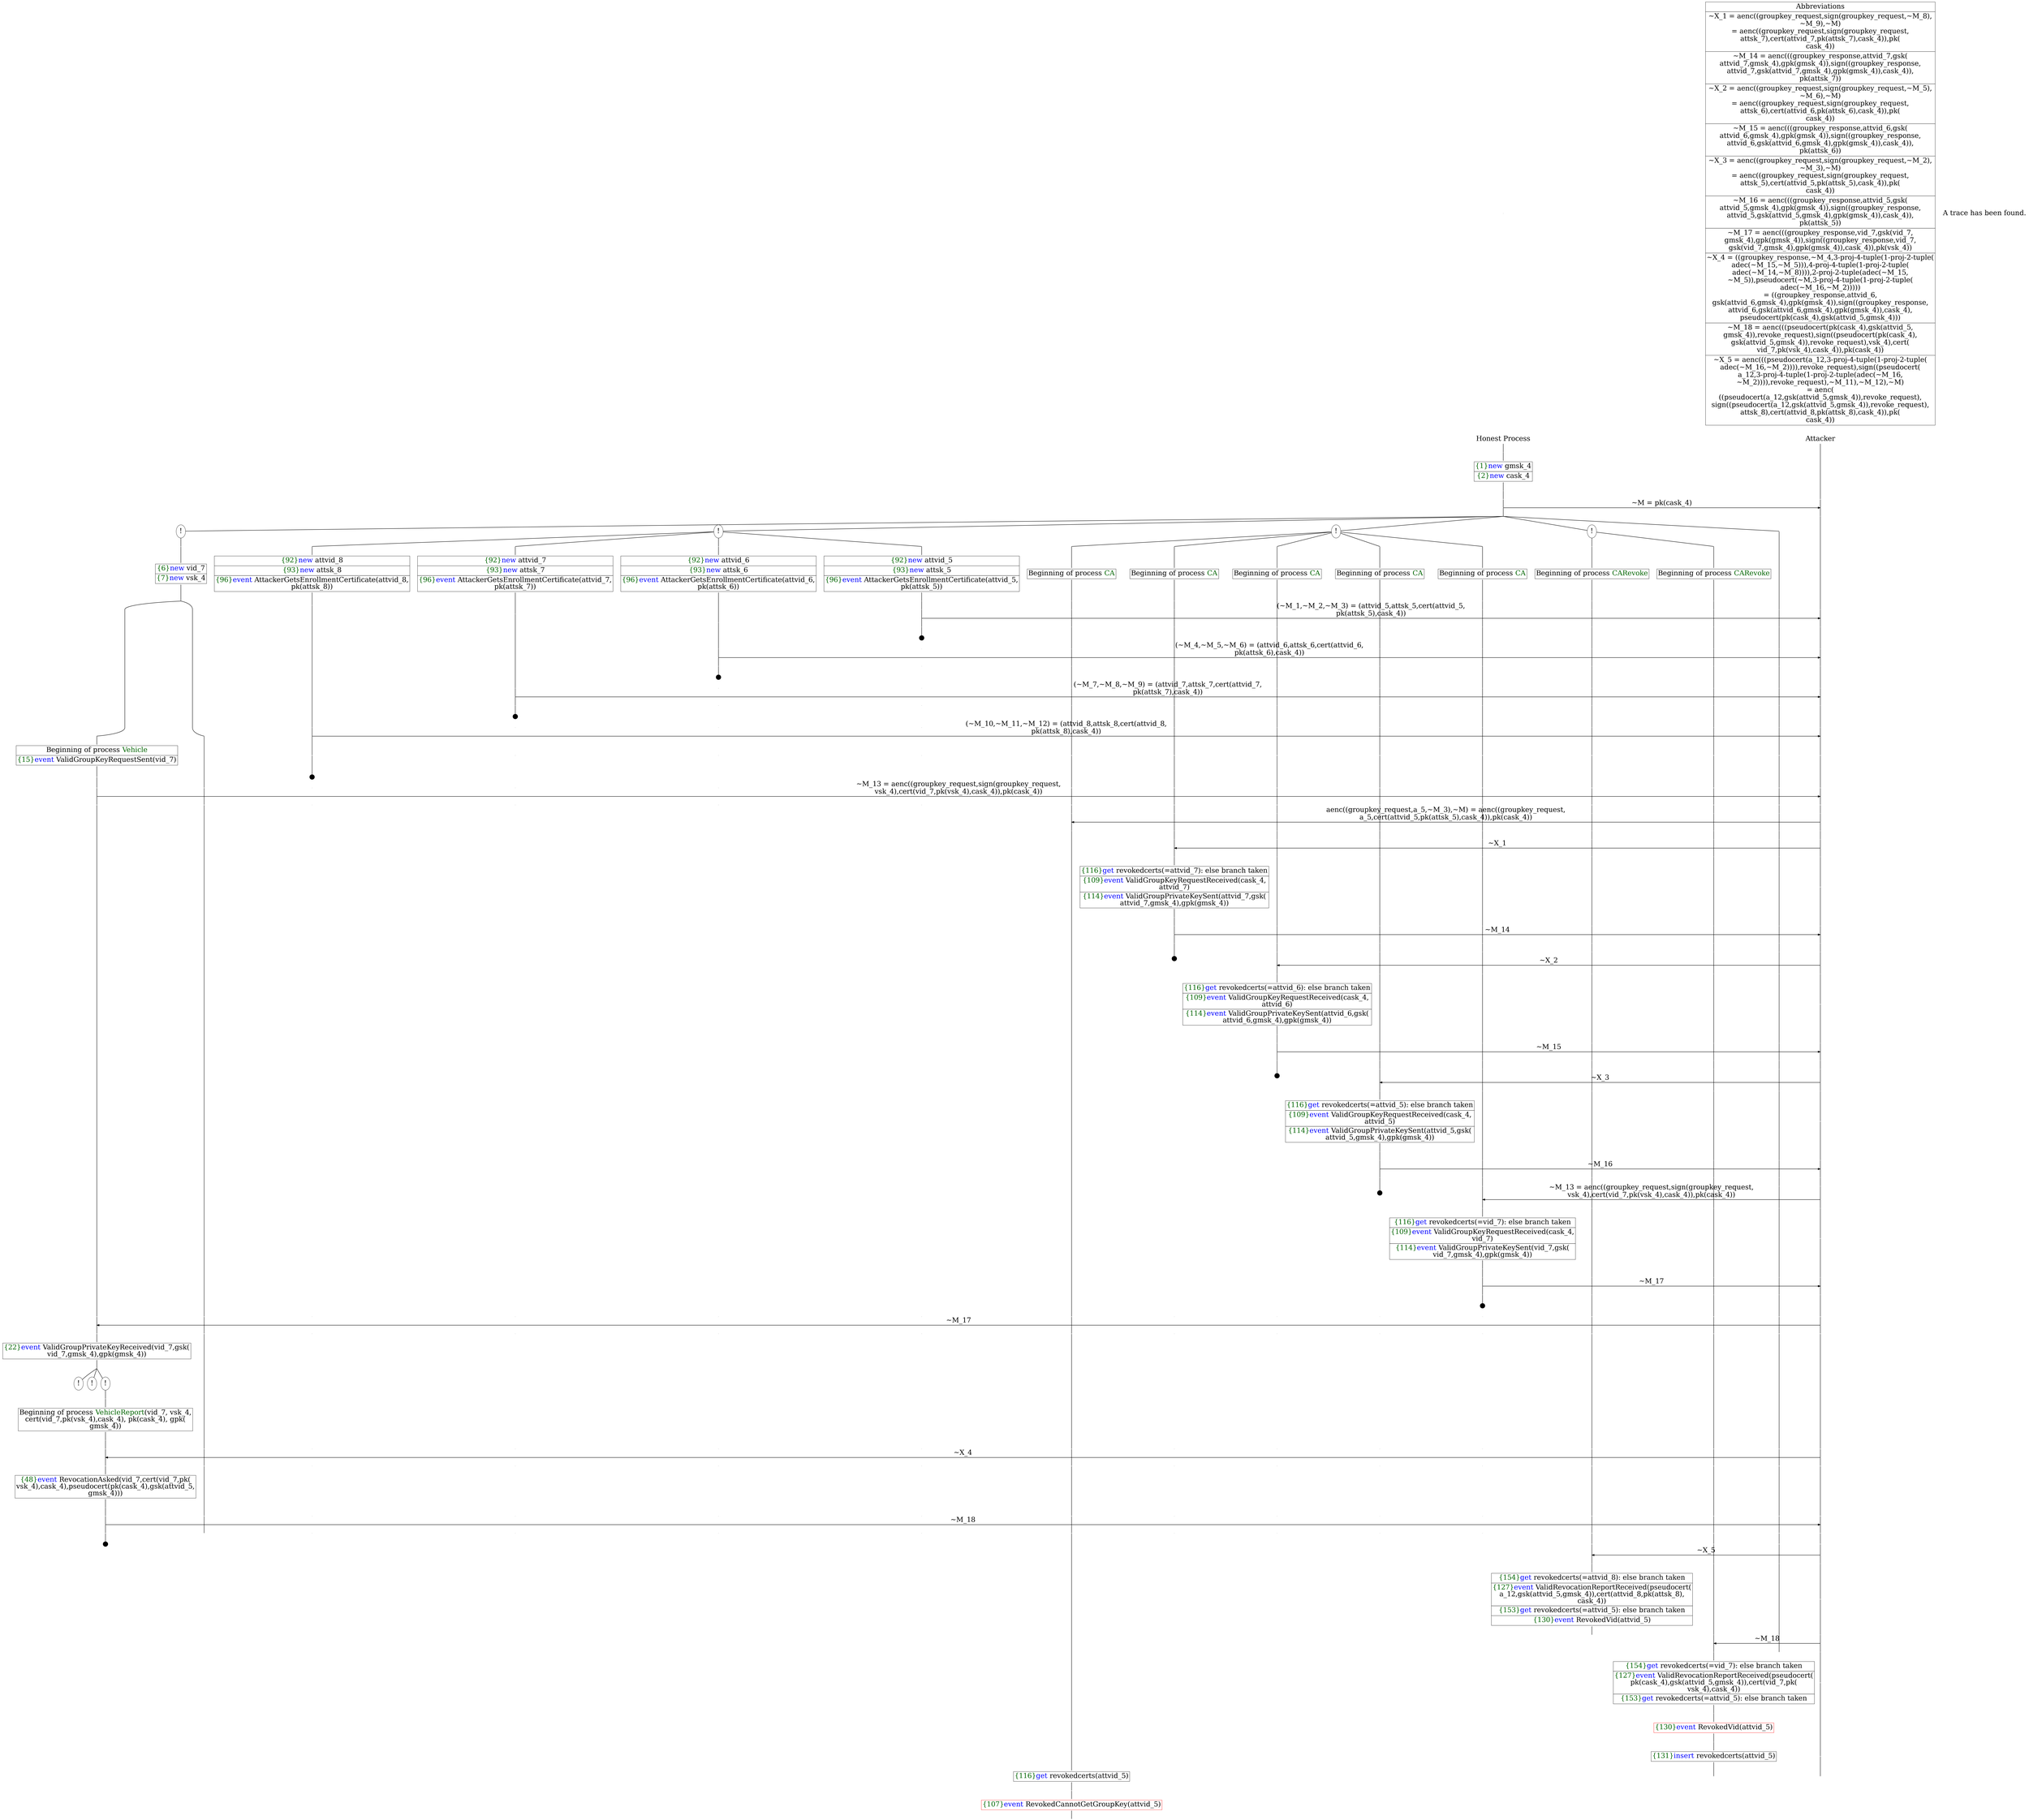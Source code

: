digraph {
graph [ordering = out]
edge [arrowhead = none, penwidth = 1.6, fontsize = 30]
node [shape = point, width = 0, height = 0, fontsize = 30]
Trace<br/>
[label = <A trace has been found.<br/>
>, shape = plaintext]
P0__0 [label = "Honest Process", shape = plaintext]
P__0 [label = "Attacker", shape = plaintext]
Trace -> P0__0 [label = "", style = invisible, weight = 100]{rank = same; P0__0 P__0}
P0__0 -> P0__1 [label = <>, weight = 100]
P0__1 -> P0__2 [label = <>, weight = 100]
P0__2 [shape = plaintext, label = <<TABLE BORDER="0" CELLBORDER="1" CELLSPACING="0" CELLPADDING="4"> <TR><TD><FONT COLOR="darkgreen">{1}</FONT><FONT COLOR="blue">new </FONT>gmsk_4</TD></TR><TR><TD><FONT COLOR="darkgreen">{2}</FONT><FONT COLOR="blue">new </FONT>cask_4</TD></TR></TABLE>>]
P0__2 -> P0__3 [label = <>, weight = 100]
P0__3 -> P0__4 [label = <>, weight = 100]
P__0 -> P__1 [label = <>, weight = 100]
{rank = same; P__1 P0__4}
P0__4 -> P0__5 [label = <>, weight = 100]
P__1 -> P__2 [label = <>, weight = 100]
{rank = same; P__2 P0__5}
P0__5 -> P__2 [label = <~M = pk(cask_4)>, arrowhead = normal]
P0__5 -> P0__6 [label = <>, weight = 100]
P__2 -> P__3 [label = <>, weight = 100]
{rank = same; P__3 P0__6}
/*RPar */
P0__6 -> P0_4__6 [label = <>]
P0__6 -> P0_3__6 [label = <>]
P0__6 -> P0_2__6 [label = <>]
P0__6 -> P0_1__6 [label = <>]
P0__6 -> P0_0__6 [label = <>]
P0__6 [label = "", fixedsize = false, width = 0, height = 0, shape = none]
{rank = same; P0_0__6 P0_1__6 P0_2__6 P0_3__6 P0_4__6}
P0_1__6 [label = "!", shape = ellipse]
{rank = same; P0_1_1__6 P0_1_0__6}
P0_1_1__6 [label = "", fixedsize = false, width = 0, height = 0, shape = none]
P0_1__6 -> P0_1_1__6 [label = <>]
P0_1_0__6 [label = "", fixedsize = false, width = 0, height = 0, shape = none]
P0_1__6 -> P0_1_0__6 [label = <>]
P0_1_0__6 -> P0_1_0__7 [label = <>, weight = 100]
P0_1_0__7 [shape = plaintext, label = <<TABLE BORDER="0" CELLBORDER="1" CELLSPACING="0" CELLPADDING="4"> <TR><TD>Beginning of process <FONT COLOR="darkgreen">CARevoke</FONT></TD></TR></TABLE>>]
P0_1_0__7 -> P0_1_0__8 [label = <>, weight = 100]
P0_1_1__6 -> P0_1_1__7 [label = <>, weight = 100]
P0_1_1__7 [shape = plaintext, label = <<TABLE BORDER="0" CELLBORDER="1" CELLSPACING="0" CELLPADDING="4"> <TR><TD>Beginning of process <FONT COLOR="darkgreen">CARevoke</FONT></TD></TR></TABLE>>]
P0_1_1__7 -> P0_1_1__8 [label = <>, weight = 100]
P0_2__6 [label = "!", shape = ellipse]
{rank = same; P0_2_4__6 P0_2_3__6 P0_2_2__6 P0_2_1__6 P0_2_0__6}
P0_2_4__6 [label = "", fixedsize = false, width = 0, height = 0, shape = none]
P0_2__6 -> P0_2_4__6 [label = <>]
P0_2_3__6 [label = "", fixedsize = false, width = 0, height = 0, shape = none]
P0_2__6 -> P0_2_3__6 [label = <>]
P0_2_2__6 [label = "", fixedsize = false, width = 0, height = 0, shape = none]
P0_2__6 -> P0_2_2__6 [label = <>]
P0_2_1__6 [label = "", fixedsize = false, width = 0, height = 0, shape = none]
P0_2__6 -> P0_2_1__6 [label = <>]
P0_2_0__6 [label = "", fixedsize = false, width = 0, height = 0, shape = none]
P0_2__6 -> P0_2_0__6 [label = <>]
P0_2_0__6 -> P0_2_0__7 [label = <>, weight = 100]
P0_2_0__7 [shape = plaintext, label = <<TABLE BORDER="0" CELLBORDER="1" CELLSPACING="0" CELLPADDING="4"> <TR><TD>Beginning of process <FONT COLOR="darkgreen">CA</FONT></TD></TR></TABLE>>]
P0_2_0__7 -> P0_2_0__8 [label = <>, weight = 100]
P0_2_1__6 -> P0_2_1__7 [label = <>, weight = 100]
P0_2_1__7 [shape = plaintext, label = <<TABLE BORDER="0" CELLBORDER="1" CELLSPACING="0" CELLPADDING="4"> <TR><TD>Beginning of process <FONT COLOR="darkgreen">CA</FONT></TD></TR></TABLE>>]
P0_2_1__7 -> P0_2_1__8 [label = <>, weight = 100]
P0_2_2__6 -> P0_2_2__7 [label = <>, weight = 100]
P0_2_2__7 [shape = plaintext, label = <<TABLE BORDER="0" CELLBORDER="1" CELLSPACING="0" CELLPADDING="4"> <TR><TD>Beginning of process <FONT COLOR="darkgreen">CA</FONT></TD></TR></TABLE>>]
P0_2_2__7 -> P0_2_2__8 [label = <>, weight = 100]
P0_2_3__6 -> P0_2_3__7 [label = <>, weight = 100]
P0_2_3__7 [shape = plaintext, label = <<TABLE BORDER="0" CELLBORDER="1" CELLSPACING="0" CELLPADDING="4"> <TR><TD>Beginning of process <FONT COLOR="darkgreen">CA</FONT></TD></TR></TABLE>>]
P0_2_3__7 -> P0_2_3__8 [label = <>, weight = 100]
P0_2_4__6 -> P0_2_4__7 [label = <>, weight = 100]
P0_2_4__7 [shape = plaintext, label = <<TABLE BORDER="0" CELLBORDER="1" CELLSPACING="0" CELLPADDING="4"> <TR><TD>Beginning of process <FONT COLOR="darkgreen">CA</FONT></TD></TR></TABLE>>]
P0_2_4__7 -> P0_2_4__8 [label = <>, weight = 100]
P0_3__6 [label = "!", shape = ellipse]
{rank = same; P0_3_3__6 P0_3_2__6 P0_3_1__6 P0_3_0__6}
P0_3_3__6 [label = "", fixedsize = false, width = 0, height = 0, shape = none]
P0_3__6 -> P0_3_3__6 [label = <>]
P0_3_2__6 [label = "", fixedsize = false, width = 0, height = 0, shape = none]
P0_3__6 -> P0_3_2__6 [label = <>]
P0_3_1__6 [label = "", fixedsize = false, width = 0, height = 0, shape = none]
P0_3__6 -> P0_3_1__6 [label = <>]
P0_3_0__6 [label = "", fixedsize = false, width = 0, height = 0, shape = none]
P0_3__6 -> P0_3_0__6 [label = <>]
P0_3_0__6 -> P0_3_0__7 [label = <>, weight = 100]
P0_3_0__7 [shape = plaintext, label = <<TABLE BORDER="0" CELLBORDER="1" CELLSPACING="0" CELLPADDING="4"> <TR><TD><FONT COLOR="darkgreen">{92}</FONT><FONT COLOR="blue">new </FONT>attvid_5</TD></TR><TR><TD><FONT COLOR="darkgreen">{93}</FONT><FONT COLOR="blue">new </FONT>attsk_5</TD></TR><TR><TD><FONT COLOR="darkgreen">{96}</FONT><FONT COLOR="blue">event</FONT> AttackerGetsEnrollmentCertificate(attvid_5,<br/>
pk(attsk_5))</TD></TR></TABLE>>]
P0_3_0__7 -> P0_3_0__8 [label = <>, weight = 100]
P0_3_0__8 -> P0_3_0__9 [label = <>, weight = 100]
P0_2_4__8 -> P0_2_4__9 [label = <>, weight = 100]
P0_2_3__8 -> P0_2_3__9 [label = <>, weight = 100]
P0_2_2__8 -> P0_2_2__9 [label = <>, weight = 100]
P0_2_1__8 -> P0_2_1__9 [label = <>, weight = 100]
P0_2_0__8 -> P0_2_0__9 [label = <>, weight = 100]
P0_1_1__8 -> P0_1_1__9 [label = <>, weight = 100]
P0_1_0__8 -> P0_1_0__9 [label = <>, weight = 100]
P0_0__6 -> P0_0__7 [label = <>, weight = 100]
P__3 -> P__4 [label = <>, weight = 100]
{rank = same; P__4 P0_0__7 P0_1_0__9 P0_1_1__9 P0_2_0__9 P0_2_1__9 P0_2_2__9 P0_2_3__9 P0_2_4__9 P0_3_0__9}
P0_3_0__9 -> P0_3_0__10 [label = <>, weight = 100]
P__4 -> P__5 [label = <>, weight = 100]
{rank = same; P__5 P0_3_0__10}
P0_3_0__10 -> P__5 [label = <(~M_1,~M_2,~M_3) = (attvid_5,attsk_5,cert(attvid_5,<br/>
pk(attsk_5),cask_4))>, arrowhead = normal]
P0_3_0__10 -> P0_3_0__11 [label = <>, weight = 100]
P0_2_4__9 -> P0_2_4__10 [label = <>, weight = 100]
P0_2_3__9 -> P0_2_3__10 [label = <>, weight = 100]
P0_2_2__9 -> P0_2_2__10 [label = <>, weight = 100]
P0_2_1__9 -> P0_2_1__10 [label = <>, weight = 100]
P0_2_0__9 -> P0_2_0__10 [label = <>, weight = 100]
P0_1_1__9 -> P0_1_1__10 [label = <>, weight = 100]
P0_1_0__9 -> P0_1_0__10 [label = <>, weight = 100]
P0_0__7 -> P0_0__8 [label = <>, weight = 100]
P__5 -> P__6 [label = <>, weight = 100]
{rank = same; P__6 P0_0__8 P0_1_0__10 P0_1_1__10 P0_2_0__10 P0_2_1__10 P0_2_2__10 P0_2_3__10 P0_2_4__10 P0_3_0__11}
P0_3_0__12 [label = "", width = 0.3, height = 0.3]
P0_3_0__11 -> P0_3_0__12 [label = <>, weight = 100]
P0_3_1__6 -> P0_3_1__7 [label = <>, weight = 100]
P0_3_1__7 [shape = plaintext, label = <<TABLE BORDER="0" CELLBORDER="1" CELLSPACING="0" CELLPADDING="4"> <TR><TD><FONT COLOR="darkgreen">{92}</FONT><FONT COLOR="blue">new </FONT>attvid_6</TD></TR><TR><TD><FONT COLOR="darkgreen">{93}</FONT><FONT COLOR="blue">new </FONT>attsk_6</TD></TR><TR><TD><FONT COLOR="darkgreen">{96}</FONT><FONT COLOR="blue">event</FONT> AttackerGetsEnrollmentCertificate(attvid_6,<br/>
pk(attsk_6))</TD></TR></TABLE>>]
P0_3_1__7 -> P0_3_1__8 [label = <>, weight = 100]
P0_3_1__8 -> P0_3_1__9 [label = <>, weight = 100]
P0_3_0__13 [label = "", style = invisible]
P0_3_0__12 -> P0_3_0__13 [label = <>, weight = 100, style = invisible]
P0_2_4__10 -> P0_2_4__11 [label = <>, weight = 100]
P0_2_3__10 -> P0_2_3__11 [label = <>, weight = 100]
P0_2_2__10 -> P0_2_2__11 [label = <>, weight = 100]
P0_2_1__10 -> P0_2_1__11 [label = <>, weight = 100]
P0_2_0__10 -> P0_2_0__11 [label = <>, weight = 100]
P0_1_1__10 -> P0_1_1__11 [label = <>, weight = 100]
P0_1_0__10 -> P0_1_0__11 [label = <>, weight = 100]
P0_0__8 -> P0_0__9 [label = <>, weight = 100]
P__6 -> P__7 [label = <>, weight = 100]
{rank = same; P__7 P0_0__9 P0_1_0__11 P0_1_1__11 P0_2_0__11 P0_2_1__11 P0_2_2__11 P0_2_3__11 P0_2_4__11 P0_3_0__13 P0_3_1__9}
P0_3_1__9 -> P0_3_1__10 [label = <>, weight = 100]
P__7 -> P__8 [label = <>, weight = 100]
{rank = same; P__8 P0_3_1__10}
P0_3_1__10 -> P__8 [label = <(~M_4,~M_5,~M_6) = (attvid_6,attsk_6,cert(attvid_6,<br/>
pk(attsk_6),cask_4))>, arrowhead = normal]
P0_3_1__10 -> P0_3_1__11 [label = <>, weight = 100]
P0_3_0__14 [label = "", style = invisible]
P0_3_0__13 -> P0_3_0__14 [label = <>, weight = 100, style = invisible]
P0_2_4__11 -> P0_2_4__12 [label = <>, weight = 100]
P0_2_3__11 -> P0_2_3__12 [label = <>, weight = 100]
P0_2_2__11 -> P0_2_2__12 [label = <>, weight = 100]
P0_2_1__11 -> P0_2_1__12 [label = <>, weight = 100]
P0_2_0__11 -> P0_2_0__12 [label = <>, weight = 100]
P0_1_1__11 -> P0_1_1__12 [label = <>, weight = 100]
P0_1_0__11 -> P0_1_0__12 [label = <>, weight = 100]
P0_0__9 -> P0_0__10 [label = <>, weight = 100]
P__8 -> P__9 [label = <>, weight = 100]
{rank = same; P__9 P0_0__10 P0_1_0__12 P0_1_1__12 P0_2_0__12 P0_2_1__12 P0_2_2__12 P0_2_3__12 P0_2_4__12 P0_3_0__14 P0_3_1__11}
P0_3_1__12 [label = "", width = 0.3, height = 0.3]
P0_3_1__11 -> P0_3_1__12 [label = <>, weight = 100]
P0_3_2__6 -> P0_3_2__7 [label = <>, weight = 100]
P0_3_2__7 [shape = plaintext, label = <<TABLE BORDER="0" CELLBORDER="1" CELLSPACING="0" CELLPADDING="4"> <TR><TD><FONT COLOR="darkgreen">{92}</FONT><FONT COLOR="blue">new </FONT>attvid_7</TD></TR><TR><TD><FONT COLOR="darkgreen">{93}</FONT><FONT COLOR="blue">new </FONT>attsk_7</TD></TR><TR><TD><FONT COLOR="darkgreen">{96}</FONT><FONT COLOR="blue">event</FONT> AttackerGetsEnrollmentCertificate(attvid_7,<br/>
pk(attsk_7))</TD></TR></TABLE>>]
P0_3_2__7 -> P0_3_2__8 [label = <>, weight = 100]
P0_3_2__8 -> P0_3_2__9 [label = <>, weight = 100]
P0_3_1__13 [label = "", style = invisible]
P0_3_1__12 -> P0_3_1__13 [label = <>, weight = 100, style = invisible]
P0_3_0__15 [label = "", style = invisible]
P0_3_0__14 -> P0_3_0__15 [label = <>, weight = 100, style = invisible]
P0_2_4__12 -> P0_2_4__13 [label = <>, weight = 100]
P0_2_3__12 -> P0_2_3__13 [label = <>, weight = 100]
P0_2_2__12 -> P0_2_2__13 [label = <>, weight = 100]
P0_2_1__12 -> P0_2_1__13 [label = <>, weight = 100]
P0_2_0__12 -> P0_2_0__13 [label = <>, weight = 100]
P0_1_1__12 -> P0_1_1__13 [label = <>, weight = 100]
P0_1_0__12 -> P0_1_0__13 [label = <>, weight = 100]
P0_0__10 -> P0_0__11 [label = <>, weight = 100]
P__9 -> P__10 [label = <>, weight = 100]
{rank = same; P__10 P0_0__11 P0_1_0__13 P0_1_1__13 P0_2_0__13 P0_2_1__13 P0_2_2__13 P0_2_3__13 P0_2_4__13 P0_3_0__15 P0_3_1__13 P0_3_2__9}
P0_3_2__9 -> P0_3_2__10 [label = <>, weight = 100]
P__10 -> P__11 [label = <>, weight = 100]
{rank = same; P__11 P0_3_2__10}
P0_3_2__10 -> P__11 [label = <(~M_7,~M_8,~M_9) = (attvid_7,attsk_7,cert(attvid_7,<br/>
pk(attsk_7),cask_4))>, arrowhead = normal]
P0_3_2__10 -> P0_3_2__11 [label = <>, weight = 100]
P0_3_1__14 [label = "", style = invisible]
P0_3_1__13 -> P0_3_1__14 [label = <>, weight = 100, style = invisible]
P0_3_0__16 [label = "", style = invisible]
P0_3_0__15 -> P0_3_0__16 [label = <>, weight = 100, style = invisible]
P0_2_4__13 -> P0_2_4__14 [label = <>, weight = 100]
P0_2_3__13 -> P0_2_3__14 [label = <>, weight = 100]
P0_2_2__13 -> P0_2_2__14 [label = <>, weight = 100]
P0_2_1__13 -> P0_2_1__14 [label = <>, weight = 100]
P0_2_0__13 -> P0_2_0__14 [label = <>, weight = 100]
P0_1_1__13 -> P0_1_1__14 [label = <>, weight = 100]
P0_1_0__13 -> P0_1_0__14 [label = <>, weight = 100]
P0_0__11 -> P0_0__12 [label = <>, weight = 100]
P__11 -> P__12 [label = <>, weight = 100]
{rank = same; P__12 P0_0__12 P0_1_0__14 P0_1_1__14 P0_2_0__14 P0_2_1__14 P0_2_2__14 P0_2_3__14 P0_2_4__14 P0_3_0__16 P0_3_1__14 P0_3_2__11}
P0_3_2__12 [label = "", width = 0.3, height = 0.3]
P0_3_2__11 -> P0_3_2__12 [label = <>, weight = 100]
P0_3_3__6 -> P0_3_3__7 [label = <>, weight = 100]
P0_3_3__7 [shape = plaintext, label = <<TABLE BORDER="0" CELLBORDER="1" CELLSPACING="0" CELLPADDING="4"> <TR><TD><FONT COLOR="darkgreen">{92}</FONT><FONT COLOR="blue">new </FONT>attvid_8</TD></TR><TR><TD><FONT COLOR="darkgreen">{93}</FONT><FONT COLOR="blue">new </FONT>attsk_8</TD></TR><TR><TD><FONT COLOR="darkgreen">{96}</FONT><FONT COLOR="blue">event</FONT> AttackerGetsEnrollmentCertificate(attvid_8,<br/>
pk(attsk_8))</TD></TR></TABLE>>]
P0_3_3__7 -> P0_3_3__8 [label = <>, weight = 100]
P0_3_3__8 -> P0_3_3__9 [label = <>, weight = 100]
P0_3_2__13 [label = "", style = invisible]
P0_3_2__12 -> P0_3_2__13 [label = <>, weight = 100, style = invisible]
P0_3_1__15 [label = "", style = invisible]
P0_3_1__14 -> P0_3_1__15 [label = <>, weight = 100, style = invisible]
P0_3_0__17 [label = "", style = invisible]
P0_3_0__16 -> P0_3_0__17 [label = <>, weight = 100, style = invisible]
P0_2_4__14 -> P0_2_4__15 [label = <>, weight = 100]
P0_2_3__14 -> P0_2_3__15 [label = <>, weight = 100]
P0_2_2__14 -> P0_2_2__15 [label = <>, weight = 100]
P0_2_1__14 -> P0_2_1__15 [label = <>, weight = 100]
P0_2_0__14 -> P0_2_0__15 [label = <>, weight = 100]
P0_1_1__14 -> P0_1_1__15 [label = <>, weight = 100]
P0_1_0__14 -> P0_1_0__15 [label = <>, weight = 100]
P0_0__12 -> P0_0__13 [label = <>, weight = 100]
P__12 -> P__13 [label = <>, weight = 100]
{rank = same; P__13 P0_0__13 P0_1_0__15 P0_1_1__15 P0_2_0__15 P0_2_1__15 P0_2_2__15 P0_2_3__15 P0_2_4__15 P0_3_0__17 P0_3_1__15 P0_3_2__13 P0_3_3__9}
P0_3_3__9 -> P0_3_3__10 [label = <>, weight = 100]
P__13 -> P__14 [label = <>, weight = 100]
{rank = same; P__14 P0_3_3__10}
P0_3_3__10 -> P__14 [label = <(~M_10,~M_11,~M_12) = (attvid_8,attsk_8,cert(attvid_8,<br/>
pk(attsk_8),cask_4))>, arrowhead = normal]
P0_3_3__10 -> P0_3_3__11 [label = <>, weight = 100]
P0_3_2__14 [label = "", style = invisible]
P0_3_2__13 -> P0_3_2__14 [label = <>, weight = 100, style = invisible]
P0_3_1__16 [label = "", style = invisible]
P0_3_1__15 -> P0_3_1__16 [label = <>, weight = 100, style = invisible]
P0_3_0__18 [label = "", style = invisible]
P0_3_0__17 -> P0_3_0__18 [label = <>, weight = 100, style = invisible]
P0_2_4__15 -> P0_2_4__16 [label = <>, weight = 100]
P0_2_3__15 -> P0_2_3__16 [label = <>, weight = 100]
P0_2_2__15 -> P0_2_2__16 [label = <>, weight = 100]
P0_2_1__15 -> P0_2_1__16 [label = <>, weight = 100]
P0_2_0__15 -> P0_2_0__16 [label = <>, weight = 100]
P0_1_1__15 -> P0_1_1__16 [label = <>, weight = 100]
P0_1_0__15 -> P0_1_0__16 [label = <>, weight = 100]
P0_0__13 -> P0_0__14 [label = <>, weight = 100]
P__14 -> P__15 [label = <>, weight = 100]
{rank = same; P__15 P0_0__14 P0_1_0__16 P0_1_1__16 P0_2_0__16 P0_2_1__16 P0_2_2__16 P0_2_3__16 P0_2_4__16 P0_3_0__18 P0_3_1__16 P0_3_2__14 P0_3_3__11}
P0_3_3__12 [label = "", width = 0.3, height = 0.3]
P0_3_3__11 -> P0_3_3__12 [label = <>, weight = 100]
P0_4__6 [label = "!", shape = ellipse]
P0_4_0__6 [label = "", fixedsize = false, width = 0, height = 0, shape = none]
P0_4__6 -> P0_4_0__6 [label = <>, weight = 100]
P0_4_0__6 -> P0_4_0__7 [label = <>, weight = 100]
P0_4_0__7 [shape = plaintext, label = <<TABLE BORDER="0" CELLBORDER="1" CELLSPACING="0" CELLPADDING="4"> <TR><TD><FONT COLOR="darkgreen">{6}</FONT><FONT COLOR="blue">new </FONT>vid_7</TD></TR><TR><TD><FONT COLOR="darkgreen">{7}</FONT><FONT COLOR="blue">new </FONT>vsk_4</TD></TR></TABLE>>]
P0_4_0__7 -> P0_4_0__8 [label = <>, weight = 100]
/*RPar */
P0_4_0__8 -> P0_4_0_1__8 [label = <>]
P0_4_0__8 -> P0_4_0_0__8 [label = <>]
P0_4_0__8 [label = "", fixedsize = false, width = 0, height = 0, shape = none]
{rank = same; P0_4_0_0__8 P0_4_0_1__8}
P0_4_0_1__8 -> P0_4_0_1__9 [label = <>, weight = 100]
P0_4_0_1__9 [shape = plaintext, label = <<TABLE BORDER="0" CELLBORDER="1" CELLSPACING="0" CELLPADDING="4"> <TR><TD>Beginning of process <FONT COLOR="darkgreen">Vehicle</FONT></TD></TR><TR><TD><FONT COLOR="darkgreen">{15}</FONT><FONT COLOR="blue">event</FONT> ValidGroupKeyRequestSent(vid_7)</TD></TR></TABLE>>]
P0_4_0_1__9 -> P0_4_0_1__10 [label = <>, weight = 100]
P0_4_0_1__10 -> P0_4_0_1__11 [label = <>, weight = 100]
P0_4_0_0__8 -> P0_4_0_0__9 [label = <>, weight = 100]
P0_3_3__13 [label = "", style = invisible]
P0_3_3__12 -> P0_3_3__13 [label = <>, weight = 100, style = invisible]
P0_3_2__15 [label = "", style = invisible]
P0_3_2__14 -> P0_3_2__15 [label = <>, weight = 100, style = invisible]
P0_3_1__17 [label = "", style = invisible]
P0_3_1__16 -> P0_3_1__17 [label = <>, weight = 100, style = invisible]
P0_3_0__19 [label = "", style = invisible]
P0_3_0__18 -> P0_3_0__19 [label = <>, weight = 100, style = invisible]
P0_2_4__16 -> P0_2_4__17 [label = <>, weight = 100]
P0_2_3__16 -> P0_2_3__17 [label = <>, weight = 100]
P0_2_2__16 -> P0_2_2__17 [label = <>, weight = 100]
P0_2_1__16 -> P0_2_1__17 [label = <>, weight = 100]
P0_2_0__16 -> P0_2_0__17 [label = <>, weight = 100]
P0_1_1__16 -> P0_1_1__17 [label = <>, weight = 100]
P0_1_0__16 -> P0_1_0__17 [label = <>, weight = 100]
P0_0__14 -> P0_0__15 [label = <>, weight = 100]
P__15 -> P__16 [label = <>, weight = 100]
{rank = same; P__16 P0_0__15 P0_1_0__17 P0_1_1__17 P0_2_0__17 P0_2_1__17 P0_2_2__17 P0_2_3__17 P0_2_4__17 P0_3_0__19 P0_3_1__17 P0_3_2__15 P0_3_3__13 P0_4_0_0__9 P0_4_0_1__11}
P0_4_0_1__11 -> P0_4_0_1__12 [label = <>, weight = 100]
P__16 -> P__17 [label = <>, weight = 100]
{rank = same; P__17 P0_4_0_1__12}
P0_4_0_1__12 -> P__17 [label = <~M_13 = aenc((groupkey_request,sign(groupkey_request,<br/>
vsk_4),cert(vid_7,pk(vsk_4),cask_4)),pk(cask_4))>, arrowhead = normal]
P0_4_0_1__12 -> P0_4_0_1__13 [label = <>, weight = 100]
P0_4_0_0__9 -> P0_4_0_0__10 [label = <>, weight = 100]
P0_3_3__14 [label = "", style = invisible]
P0_3_3__13 -> P0_3_3__14 [label = <>, weight = 100, style = invisible]
P0_3_2__16 [label = "", style = invisible]
P0_3_2__15 -> P0_3_2__16 [label = <>, weight = 100, style = invisible]
P0_3_1__18 [label = "", style = invisible]
P0_3_1__17 -> P0_3_1__18 [label = <>, weight = 100, style = invisible]
P0_3_0__20 [label = "", style = invisible]
P0_3_0__19 -> P0_3_0__20 [label = <>, weight = 100, style = invisible]
P0_2_4__17 -> P0_2_4__18 [label = <>, weight = 100]
P0_2_3__17 -> P0_2_3__18 [label = <>, weight = 100]
P0_2_2__17 -> P0_2_2__18 [label = <>, weight = 100]
P0_2_1__17 -> P0_2_1__18 [label = <>, weight = 100]
P0_2_0__17 -> P0_2_0__18 [label = <>, weight = 100]
P0_1_1__17 -> P0_1_1__18 [label = <>, weight = 100]
P0_1_0__17 -> P0_1_0__18 [label = <>, weight = 100]
P0_0__15 -> P0_0__16 [label = <>, weight = 100]
P__17 -> P__18 [label = <>, weight = 100]
{rank = same; P__18 P0_0__16 P0_1_0__18 P0_1_1__18 P0_2_0__18 P0_2_1__18 P0_2_2__18 P0_2_3__18 P0_2_4__18 P0_3_0__20 P0_3_1__18 P0_3_2__16 P0_3_3__14 P0_4_0_0__10 P0_4_0_1__13}
P0_2_4__18 -> P0_2_4__19 [label = <>, weight = 100]
P0_2_3__18 -> P0_2_3__19 [label = <>, weight = 100]
P0_2_2__18 -> P0_2_2__19 [label = <>, weight = 100]
P0_2_1__18 -> P0_2_1__19 [label = <>, weight = 100]
P0_2_0__18 -> P0_2_0__19 [label = <>, weight = 100]
P0_1_1__18 -> P0_1_1__19 [label = <>, weight = 100]
P0_1_0__18 -> P0_1_0__19 [label = <>, weight = 100]
P0_0__16 -> P0_0__17 [label = <>, weight = 100]
P__18 -> P__19 [label = <>, weight = 100]
{rank = same; P__19 P0_0__17 P0_1_0__19 P0_1_1__19 P0_2_0__19 P0_2_1__19 P0_2_2__19 P0_2_3__19 P0_2_4__19}
P0_2_4__19 -> P0_2_4__20 [label = <>, weight = 100]
P__19 -> P__20 [label = <>, weight = 100]
{rank = same; P__20 P0_2_4__20}
P0_2_4__20 -> P__20 [label = <aenc((groupkey_request,a_5,~M_3),~M) = aenc((groupkey_request,<br/>
a_5,cert(attvid_5,pk(attsk_5),cask_4)),pk(cask_4))>, dir = back, arrowhead = normal]
P0_2_4__20 -> P0_2_4__21 [label = <>, weight = 100]
P0_2_3__19 -> P0_2_3__20 [label = <>, weight = 100]
P0_2_2__19 -> P0_2_2__20 [label = <>, weight = 100]
P0_2_1__19 -> P0_2_1__20 [label = <>, weight = 100]
P0_2_0__19 -> P0_2_0__20 [label = <>, weight = 100]
P0_1_1__19 -> P0_1_1__20 [label = <>, weight = 100]
P0_1_0__19 -> P0_1_0__20 [label = <>, weight = 100]
P0_0__17 -> P0_0__18 [label = <>, weight = 100]
P__20 -> P__21 [label = <>, weight = 100]
{rank = same; P__21 P0_0__18 P0_1_0__20 P0_1_1__20 P0_2_0__20 P0_2_1__20 P0_2_2__20 P0_2_3__20 P0_2_4__21}
P0_2_3__20 -> P0_2_3__21 [label = <>, weight = 100]
P0_2_2__20 -> P0_2_2__21 [label = <>, weight = 100]
P0_2_1__20 -> P0_2_1__21 [label = <>, weight = 100]
P0_2_0__20 -> P0_2_0__21 [label = <>, weight = 100]
P0_1_1__20 -> P0_1_1__21 [label = <>, weight = 100]
P0_1_0__20 -> P0_1_0__21 [label = <>, weight = 100]
P0_0__18 -> P0_0__19 [label = <>, weight = 100]
P__21 -> P__22 [label = <>, weight = 100]
{rank = same; P__22 P0_0__19 P0_1_0__21 P0_1_1__21 P0_2_0__21 P0_2_1__21 P0_2_2__21 P0_2_3__21}
P0_2_3__21 -> P0_2_3__22 [label = <>, weight = 100]
P__22 -> P__23 [label = <>, weight = 100]
{rank = same; P__23 P0_2_3__22}
P0_2_3__22 -> P__23 [label = <~X_1>, dir = back, arrowhead = normal]
P0_2_3__22 -> P0_2_3__23 [label = <>, weight = 100]
P0_2_2__21 -> P0_2_2__22 [label = <>, weight = 100]
P0_2_1__21 -> P0_2_1__22 [label = <>, weight = 100]
P0_2_0__21 -> P0_2_0__22 [label = <>, weight = 100]
P0_1_1__21 -> P0_1_1__22 [label = <>, weight = 100]
P0_1_0__21 -> P0_1_0__22 [label = <>, weight = 100]
P0_0__19 -> P0_0__20 [label = <>, weight = 100]
P__23 -> P__24 [label = <>, weight = 100]
{rank = same; P__24 P0_0__20 P0_1_0__22 P0_1_1__22 P0_2_0__22 P0_2_1__22 P0_2_2__22 P0_2_3__23}
P0_2_3__23 -> P0_2_3__24 [label = <>, weight = 100]
P0_2_3__24 [shape = plaintext, label = <<TABLE BORDER="0" CELLBORDER="1" CELLSPACING="0" CELLPADDING="4"> <TR><TD><FONT COLOR="darkgreen">{116}</FONT><FONT COLOR="blue">get</FONT> revokedcerts(=attvid_7): else branch taken<br/>
</TD></TR><TR><TD><FONT COLOR="darkgreen">{109}</FONT><FONT COLOR="blue">event</FONT> ValidGroupKeyRequestReceived(cask_4,<br/>
attvid_7)</TD></TR><TR><TD><FONT COLOR="darkgreen">{114}</FONT><FONT COLOR="blue">event</FONT> ValidGroupPrivateKeySent(attvid_7,gsk(<br/>
attvid_7,gmsk_4),gpk(gmsk_4))</TD></TR></TABLE>>]
P0_2_3__24 -> P0_2_3__25 [label = <>, weight = 100]
P__24 -> P__25 [label = <>, weight = 100]
{rank = same; P__25 P0_2_3__24}
P0_2_3__25 -> P0_2_3__26 [label = <>, weight = 100]
P0_2_2__22 -> P0_2_2__23 [label = <>, weight = 100]
P0_2_1__22 -> P0_2_1__23 [label = <>, weight = 100]
P0_2_0__22 -> P0_2_0__23 [label = <>, weight = 100]
P0_1_1__22 -> P0_1_1__23 [label = <>, weight = 100]
P0_1_0__22 -> P0_1_0__23 [label = <>, weight = 100]
P0_0__20 -> P0_0__21 [label = <>, weight = 100]
P__25 -> P__26 [label = <>, weight = 100]
{rank = same; P__26 P0_0__21 P0_1_0__23 P0_1_1__23 P0_2_0__23 P0_2_1__23 P0_2_2__23 P0_2_3__26}
P0_2_3__26 -> P0_2_3__27 [label = <>, weight = 100]
P__26 -> P__27 [label = <>, weight = 100]
{rank = same; P__27 P0_2_3__27}
P0_2_3__27 -> P__27 [label = <~M_14>, arrowhead = normal]
P0_2_3__27 -> P0_2_3__28 [label = <>, weight = 100]
P0_2_2__23 -> P0_2_2__24 [label = <>, weight = 100]
P0_2_1__23 -> P0_2_1__24 [label = <>, weight = 100]
P0_2_0__23 -> P0_2_0__24 [label = <>, weight = 100]
P0_1_1__23 -> P0_1_1__24 [label = <>, weight = 100]
P0_1_0__23 -> P0_1_0__24 [label = <>, weight = 100]
P0_0__21 -> P0_0__22 [label = <>, weight = 100]
P__27 -> P__28 [label = <>, weight = 100]
{rank = same; P__28 P0_0__22 P0_1_0__24 P0_1_1__24 P0_2_0__24 P0_2_1__24 P0_2_2__24 P0_2_3__28}
P0_2_3__29 [label = "", width = 0.3, height = 0.3]
P0_2_3__28 -> P0_2_3__29 [label = <>, weight = 100]
P0_2_2__24 -> P0_2_2__25 [label = <>, weight = 100]
P0_2_1__24 -> P0_2_1__25 [label = <>, weight = 100]
P0_2_0__24 -> P0_2_0__25 [label = <>, weight = 100]
P0_1_1__24 -> P0_1_1__25 [label = <>, weight = 100]
P0_1_0__24 -> P0_1_0__25 [label = <>, weight = 100]
P0_0__22 -> P0_0__23 [label = <>, weight = 100]
P__28 -> P__29 [label = <>, weight = 100]
{rank = same; P__29 P0_0__23 P0_1_0__25 P0_1_1__25 P0_2_0__25 P0_2_1__25 P0_2_2__25}
P0_2_2__25 -> P0_2_2__26 [label = <>, weight = 100]
P__29 -> P__30 [label = <>, weight = 100]
{rank = same; P__30 P0_2_2__26}
P0_2_2__26 -> P__30 [label = <~X_2>, dir = back, arrowhead = normal]
P0_2_2__26 -> P0_2_2__27 [label = <>, weight = 100]
P0_2_1__25 -> P0_2_1__26 [label = <>, weight = 100]
P0_2_0__25 -> P0_2_0__26 [label = <>, weight = 100]
P0_1_1__25 -> P0_1_1__26 [label = <>, weight = 100]
P0_1_0__25 -> P0_1_0__26 [label = <>, weight = 100]
P0_0__23 -> P0_0__24 [label = <>, weight = 100]
P__30 -> P__31 [label = <>, weight = 100]
{rank = same; P__31 P0_0__24 P0_1_0__26 P0_1_1__26 P0_2_0__26 P0_2_1__26 P0_2_2__27}
P0_2_2__27 -> P0_2_2__28 [label = <>, weight = 100]
P0_2_2__28 [shape = plaintext, label = <<TABLE BORDER="0" CELLBORDER="1" CELLSPACING="0" CELLPADDING="4"> <TR><TD><FONT COLOR="darkgreen">{116}</FONT><FONT COLOR="blue">get</FONT> revokedcerts(=attvid_6): else branch taken<br/>
</TD></TR><TR><TD><FONT COLOR="darkgreen">{109}</FONT><FONT COLOR="blue">event</FONT> ValidGroupKeyRequestReceived(cask_4,<br/>
attvid_6)</TD></TR><TR><TD><FONT COLOR="darkgreen">{114}</FONT><FONT COLOR="blue">event</FONT> ValidGroupPrivateKeySent(attvid_6,gsk(<br/>
attvid_6,gmsk_4),gpk(gmsk_4))</TD></TR></TABLE>>]
P0_2_2__28 -> P0_2_2__29 [label = <>, weight = 100]
P__31 -> P__32 [label = <>, weight = 100]
{rank = same; P__32 P0_2_2__28}
P0_2_2__29 -> P0_2_2__30 [label = <>, weight = 100]
P0_2_1__26 -> P0_2_1__27 [label = <>, weight = 100]
P0_2_0__26 -> P0_2_0__27 [label = <>, weight = 100]
P0_1_1__26 -> P0_1_1__27 [label = <>, weight = 100]
P0_1_0__26 -> P0_1_0__27 [label = <>, weight = 100]
P0_0__24 -> P0_0__25 [label = <>, weight = 100]
P__32 -> P__33 [label = <>, weight = 100]
{rank = same; P__33 P0_0__25 P0_1_0__27 P0_1_1__27 P0_2_0__27 P0_2_1__27 P0_2_2__30}
P0_2_2__30 -> P0_2_2__31 [label = <>, weight = 100]
P__33 -> P__34 [label = <>, weight = 100]
{rank = same; P__34 P0_2_2__31}
P0_2_2__31 -> P__34 [label = <~M_15>, arrowhead = normal]
P0_2_2__31 -> P0_2_2__32 [label = <>, weight = 100]
P0_2_1__27 -> P0_2_1__28 [label = <>, weight = 100]
P0_2_0__27 -> P0_2_0__28 [label = <>, weight = 100]
P0_1_1__27 -> P0_1_1__28 [label = <>, weight = 100]
P0_1_0__27 -> P0_1_0__28 [label = <>, weight = 100]
P0_0__25 -> P0_0__26 [label = <>, weight = 100]
P__34 -> P__35 [label = <>, weight = 100]
{rank = same; P__35 P0_0__26 P0_1_0__28 P0_1_1__28 P0_2_0__28 P0_2_1__28 P0_2_2__32}
P0_2_2__33 [label = "", width = 0.3, height = 0.3]
P0_2_2__32 -> P0_2_2__33 [label = <>, weight = 100]
P0_2_1__28 -> P0_2_1__29 [label = <>, weight = 100]
P0_2_0__28 -> P0_2_0__29 [label = <>, weight = 100]
P0_1_1__28 -> P0_1_1__29 [label = <>, weight = 100]
P0_1_0__28 -> P0_1_0__29 [label = <>, weight = 100]
P0_0__26 -> P0_0__27 [label = <>, weight = 100]
P__35 -> P__36 [label = <>, weight = 100]
{rank = same; P__36 P0_0__27 P0_1_0__29 P0_1_1__29 P0_2_0__29 P0_2_1__29}
P0_2_1__29 -> P0_2_1__30 [label = <>, weight = 100]
P__36 -> P__37 [label = <>, weight = 100]
{rank = same; P__37 P0_2_1__30}
P0_2_1__30 -> P__37 [label = <~X_3>, dir = back, arrowhead = normal]
P0_2_1__30 -> P0_2_1__31 [label = <>, weight = 100]
P0_2_0__29 -> P0_2_0__30 [label = <>, weight = 100]
P0_1_1__29 -> P0_1_1__30 [label = <>, weight = 100]
P0_1_0__29 -> P0_1_0__30 [label = <>, weight = 100]
P0_0__27 -> P0_0__28 [label = <>, weight = 100]
P__37 -> P__38 [label = <>, weight = 100]
{rank = same; P__38 P0_0__28 P0_1_0__30 P0_1_1__30 P0_2_0__30 P0_2_1__31}
P0_2_1__31 -> P0_2_1__32 [label = <>, weight = 100]
P0_2_1__32 [shape = plaintext, label = <<TABLE BORDER="0" CELLBORDER="1" CELLSPACING="0" CELLPADDING="4"> <TR><TD><FONT COLOR="darkgreen">{116}</FONT><FONT COLOR="blue">get</FONT> revokedcerts(=attvid_5): else branch taken<br/>
</TD></TR><TR><TD><FONT COLOR="darkgreen">{109}</FONT><FONT COLOR="blue">event</FONT> ValidGroupKeyRequestReceived(cask_4,<br/>
attvid_5)</TD></TR><TR><TD><FONT COLOR="darkgreen">{114}</FONT><FONT COLOR="blue">event</FONT> ValidGroupPrivateKeySent(attvid_5,gsk(<br/>
attvid_5,gmsk_4),gpk(gmsk_4))</TD></TR></TABLE>>]
P0_2_1__32 -> P0_2_1__33 [label = <>, weight = 100]
P__38 -> P__39 [label = <>, weight = 100]
{rank = same; P__39 P0_2_1__32}
P0_2_1__33 -> P0_2_1__34 [label = <>, weight = 100]
P0_2_0__30 -> P0_2_0__31 [label = <>, weight = 100]
P0_1_1__30 -> P0_1_1__31 [label = <>, weight = 100]
P0_1_0__30 -> P0_1_0__31 [label = <>, weight = 100]
P0_0__28 -> P0_0__29 [label = <>, weight = 100]
P__39 -> P__40 [label = <>, weight = 100]
{rank = same; P__40 P0_0__29 P0_1_0__31 P0_1_1__31 P0_2_0__31 P0_2_1__34}
P0_2_1__34 -> P0_2_1__35 [label = <>, weight = 100]
P__40 -> P__41 [label = <>, weight = 100]
{rank = same; P__41 P0_2_1__35}
P0_2_1__35 -> P__41 [label = <~M_16>, arrowhead = normal]
P0_2_1__35 -> P0_2_1__36 [label = <>, weight = 100]
P0_2_0__31 -> P0_2_0__32 [label = <>, weight = 100]
P0_1_1__31 -> P0_1_1__32 [label = <>, weight = 100]
P0_1_0__31 -> P0_1_0__32 [label = <>, weight = 100]
P0_0__29 -> P0_0__30 [label = <>, weight = 100]
P__41 -> P__42 [label = <>, weight = 100]
{rank = same; P__42 P0_0__30 P0_1_0__32 P0_1_1__32 P0_2_0__32 P0_2_1__36}
P0_2_1__37 [label = "", width = 0.3, height = 0.3]
P0_2_1__36 -> P0_2_1__37 [label = <>, weight = 100]
P0_2_0__32 -> P0_2_0__33 [label = <>, weight = 100]
P0_1_1__32 -> P0_1_1__33 [label = <>, weight = 100]
P0_1_0__32 -> P0_1_0__33 [label = <>, weight = 100]
P0_0__30 -> P0_0__31 [label = <>, weight = 100]
P__42 -> P__43 [label = <>, weight = 100]
{rank = same; P__43 P0_0__31 P0_1_0__33 P0_1_1__33 P0_2_0__33}
P0_2_0__33 -> P0_2_0__34 [label = <>, weight = 100]
P__43 -> P__44 [label = <>, weight = 100]
{rank = same; P__44 P0_2_0__34}
P0_2_0__34 -> P__44 [label = <~M_13 = aenc((groupkey_request,sign(groupkey_request,<br/>
vsk_4),cert(vid_7,pk(vsk_4),cask_4)),pk(cask_4))>, dir = back, arrowhead = normal]
P0_2_0__34 -> P0_2_0__35 [label = <>, weight = 100]
P0_1_1__33 -> P0_1_1__34 [label = <>, weight = 100]
P0_1_0__33 -> P0_1_0__34 [label = <>, weight = 100]
P0_0__31 -> P0_0__32 [label = <>, weight = 100]
P__44 -> P__45 [label = <>, weight = 100]
{rank = same; P__45 P0_0__32 P0_1_0__34 P0_1_1__34 P0_2_0__35}
P0_2_0__35 -> P0_2_0__36 [label = <>, weight = 100]
P0_2_0__36 [shape = plaintext, label = <<TABLE BORDER="0" CELLBORDER="1" CELLSPACING="0" CELLPADDING="4"> <TR><TD><FONT COLOR="darkgreen">{116}</FONT><FONT COLOR="blue">get</FONT> revokedcerts(=vid_7): else branch taken<br/>
</TD></TR><TR><TD><FONT COLOR="darkgreen">{109}</FONT><FONT COLOR="blue">event</FONT> ValidGroupKeyRequestReceived(cask_4,<br/>
vid_7)</TD></TR><TR><TD><FONT COLOR="darkgreen">{114}</FONT><FONT COLOR="blue">event</FONT> ValidGroupPrivateKeySent(vid_7,gsk(<br/>
vid_7,gmsk_4),gpk(gmsk_4))</TD></TR></TABLE>>]
P0_2_0__36 -> P0_2_0__37 [label = <>, weight = 100]
P__45 -> P__46 [label = <>, weight = 100]
{rank = same; P__46 P0_2_0__36}
P0_2_0__37 -> P0_2_0__38 [label = <>, weight = 100]
P0_1_1__34 -> P0_1_1__35 [label = <>, weight = 100]
P0_1_0__34 -> P0_1_0__35 [label = <>, weight = 100]
P0_0__32 -> P0_0__33 [label = <>, weight = 100]
P__46 -> P__47 [label = <>, weight = 100]
{rank = same; P__47 P0_0__33 P0_1_0__35 P0_1_1__35 P0_2_0__38}
P0_2_0__38 -> P0_2_0__39 [label = <>, weight = 100]
P__47 -> P__48 [label = <>, weight = 100]
{rank = same; P__48 P0_2_0__39}
P0_2_0__39 -> P__48 [label = <~M_17>, arrowhead = normal]
P0_2_0__39 -> P0_2_0__40 [label = <>, weight = 100]
P0_1_1__35 -> P0_1_1__36 [label = <>, weight = 100]
P0_1_0__35 -> P0_1_0__36 [label = <>, weight = 100]
P0_0__33 -> P0_0__34 [label = <>, weight = 100]
P__48 -> P__49 [label = <>, weight = 100]
{rank = same; P__49 P0_0__34 P0_1_0__36 P0_1_1__36 P0_2_0__40}
P0_2_0__41 [label = "", width = 0.3, height = 0.3]
P0_2_0__40 -> P0_2_0__41 [label = <>, weight = 100]
P0_4_0_1__13 -> P0_4_0_1__14 [label = <>, weight = 100]
P0_4_0_0__10 -> P0_4_0_0__11 [label = <>, weight = 100]
P0_3_3__15 [label = "", style = invisible]
P0_3_3__14 -> P0_3_3__15 [label = <>, weight = 100, style = invisible]
P0_3_2__17 [label = "", style = invisible]
P0_3_2__16 -> P0_3_2__17 [label = <>, weight = 100, style = invisible]
P0_3_1__19 [label = "", style = invisible]
P0_3_1__18 -> P0_3_1__19 [label = <>, weight = 100, style = invisible]
P0_3_0__21 [label = "", style = invisible]
P0_3_0__20 -> P0_3_0__21 [label = <>, weight = 100, style = invisible]
P0_2_4__21 -> P0_2_4__22 [label = <>, weight = 100]
P0_2_3__30 [label = "", style = invisible]
P0_2_3__29 -> P0_2_3__30 [label = <>, weight = 100, style = invisible]
P0_2_2__34 [label = "", style = invisible]
P0_2_2__33 -> P0_2_2__34 [label = <>, weight = 100, style = invisible]
P0_2_1__38 [label = "", style = invisible]
P0_2_1__37 -> P0_2_1__38 [label = <>, weight = 100, style = invisible]
P0_2_0__42 [label = "", style = invisible]
P0_2_0__41 -> P0_2_0__42 [label = <>, weight = 100, style = invisible]
P0_1_1__36 -> P0_1_1__37 [label = <>, weight = 100]
P0_1_0__36 -> P0_1_0__37 [label = <>, weight = 100]
P0_0__34 -> P0_0__35 [label = <>, weight = 100]
P__49 -> P__50 [label = <>, weight = 100]
{rank = same; P__50 P0_0__35 P0_1_0__37 P0_1_1__37 P0_2_0__42 P0_2_1__38 P0_2_2__34 P0_2_3__30 P0_2_4__22 P0_3_0__21 P0_3_1__19 P0_3_2__17 P0_3_3__15 P0_4_0_0__11 P0_4_0_1__14}
P0_4_0_1__14 -> P0_4_0_1__15 [label = <>, weight = 100]
P__50 -> P__51 [label = <>, weight = 100]
{rank = same; P__51 P0_4_0_1__15}
P0_4_0_1__15 -> P__51 [label = <~M_17>, dir = back, arrowhead = normal]
P0_4_0_1__15 -> P0_4_0_1__16 [label = <>, weight = 100]
P0_4_0_0__11 -> P0_4_0_0__12 [label = <>, weight = 100]
P0_3_3__16 [label = "", style = invisible]
P0_3_3__15 -> P0_3_3__16 [label = <>, weight = 100, style = invisible]
P0_3_2__18 [label = "", style = invisible]
P0_3_2__17 -> P0_3_2__18 [label = <>, weight = 100, style = invisible]
P0_3_1__20 [label = "", style = invisible]
P0_3_1__19 -> P0_3_1__20 [label = <>, weight = 100, style = invisible]
P0_3_0__22 [label = "", style = invisible]
P0_3_0__21 -> P0_3_0__22 [label = <>, weight = 100, style = invisible]
P0_2_4__22 -> P0_2_4__23 [label = <>, weight = 100]
P0_2_3__31 [label = "", style = invisible]
P0_2_3__30 -> P0_2_3__31 [label = <>, weight = 100, style = invisible]
P0_2_2__35 [label = "", style = invisible]
P0_2_2__34 -> P0_2_2__35 [label = <>, weight = 100, style = invisible]
P0_2_1__39 [label = "", style = invisible]
P0_2_1__38 -> P0_2_1__39 [label = <>, weight = 100, style = invisible]
P0_2_0__43 [label = "", style = invisible]
P0_2_0__42 -> P0_2_0__43 [label = <>, weight = 100, style = invisible]
P0_1_1__37 -> P0_1_1__38 [label = <>, weight = 100]
P0_1_0__37 -> P0_1_0__38 [label = <>, weight = 100]
P0_0__35 -> P0_0__36 [label = <>, weight = 100]
P__51 -> P__52 [label = <>, weight = 100]
{rank = same; P__52 P0_0__36 P0_1_0__38 P0_1_1__38 P0_2_0__43 P0_2_1__39 P0_2_2__35 P0_2_3__31 P0_2_4__23 P0_3_0__22 P0_3_1__20 P0_3_2__18 P0_3_3__16 P0_4_0_0__12 P0_4_0_1__16}
P0_4_0_1__16 -> P0_4_0_1__17 [label = <>, weight = 100]
P0_4_0_1__17 [shape = plaintext, label = <<TABLE BORDER="0" CELLBORDER="1" CELLSPACING="0" CELLPADDING="4"> <TR><TD><FONT COLOR="darkgreen">{22}</FONT><FONT COLOR="blue">event</FONT> ValidGroupPrivateKeyReceived(vid_7,gsk(<br/>
vid_7,gmsk_4),gpk(gmsk_4))</TD></TR></TABLE>>]
P0_4_0_1__17 -> P0_4_0_1__18 [label = <>, weight = 100]
/*RPar */
P0_4_0_1__18 -> P0_4_0_1_2__18 [label = <>]
P0_4_0_1__18 -> P0_4_0_1_1__18 [label = <>]
P0_4_0_1__18 -> P0_4_0_1_0__18 [label = <>]
P0_4_0_1__18 [label = "", fixedsize = false, width = 0, height = 0, shape = none]
{rank = same; P0_4_0_1_0__18 P0_4_0_1_1__18 P0_4_0_1_2__18}
P0_4_0_1_0__18 [label = "!", shape = ellipse]
P0_4_0_1_0_0__18 [label = "", fixedsize = false, width = 0, height = 0, shape = none]
P0_4_0_1_0__18 -> P0_4_0_1_0_0__18 [label = <>, weight = 100]
P0_4_0_1_0_0__18 -> P0_4_0_1_0_0__19 [label = <>, weight = 100]
P0_4_0_1_0_0__19 [shape = plaintext, label = <<TABLE BORDER="0" CELLBORDER="1" CELLSPACING="0" CELLPADDING="4"> <TR><TD>Beginning of process <FONT COLOR="darkgreen">VehicleReport</FONT>(vid_7, vsk_4,<br/>
cert(vid_7,pk(vsk_4),cask_4), pk(cask_4), gpk(<br/>
gmsk_4))</TD></TR></TABLE>>]
P0_4_0_1_0_0__19 -> P0_4_0_1_0_0__20 [label = <>, weight = 100]
P0_4_0_1_1__18 [label = "!", shape = ellipse]
P0_4_0_1_2__18 [label = "!", shape = ellipse]
P0_4_0_1_0_0__20 -> P0_4_0_1_0_0__21 [label = <>, weight = 100]
P0_4_0_0__12 -> P0_4_0_0__13 [label = <>, weight = 100]
P0_3_3__17 [label = "", style = invisible]
P0_3_3__16 -> P0_3_3__17 [label = <>, weight = 100, style = invisible]
P0_3_2__19 [label = "", style = invisible]
P0_3_2__18 -> P0_3_2__19 [label = <>, weight = 100, style = invisible]
P0_3_1__21 [label = "", style = invisible]
P0_3_1__20 -> P0_3_1__21 [label = <>, weight = 100, style = invisible]
P0_3_0__23 [label = "", style = invisible]
P0_3_0__22 -> P0_3_0__23 [label = <>, weight = 100, style = invisible]
P0_2_4__23 -> P0_2_4__24 [label = <>, weight = 100]
P0_2_3__32 [label = "", style = invisible]
P0_2_3__31 -> P0_2_3__32 [label = <>, weight = 100, style = invisible]
P0_2_2__36 [label = "", style = invisible]
P0_2_2__35 -> P0_2_2__36 [label = <>, weight = 100, style = invisible]
P0_2_1__40 [label = "", style = invisible]
P0_2_1__39 -> P0_2_1__40 [label = <>, weight = 100, style = invisible]
P0_2_0__44 [label = "", style = invisible]
P0_2_0__43 -> P0_2_0__44 [label = <>, weight = 100, style = invisible]
P0_1_1__38 -> P0_1_1__39 [label = <>, weight = 100]
P0_1_0__38 -> P0_1_0__39 [label = <>, weight = 100]
P0_0__36 -> P0_0__37 [label = <>, weight = 100]
P__52 -> P__53 [label = <>, weight = 100]
{rank = same; P__53 P0_0__37 P0_1_0__39 P0_1_1__39 P0_2_0__44 P0_2_1__40 P0_2_2__36 P0_2_3__32 P0_2_4__24 P0_3_0__23 P0_3_1__21 P0_3_2__19 P0_3_3__17 P0_4_0_0__13 P0_4_0_1_0_0__21}
P0_4_0_1_0_0__21 -> P0_4_0_1_0_0__22 [label = <>, weight = 100]
P__53 -> P__54 [label = <>, weight = 100]
{rank = same; P__54 P0_4_0_1_0_0__22}
P0_4_0_1_0_0__22 -> P__54 [label = <~X_4>, dir = back, arrowhead = normal]
P0_4_0_1_0_0__22 -> P0_4_0_1_0_0__23 [label = <>, weight = 100]
P0_4_0_0__13 -> P0_4_0_0__14 [label = <>, weight = 100]
P0_3_3__18 [label = "", style = invisible]
P0_3_3__17 -> P0_3_3__18 [label = <>, weight = 100, style = invisible]
P0_3_2__20 [label = "", style = invisible]
P0_3_2__19 -> P0_3_2__20 [label = <>, weight = 100, style = invisible]
P0_3_1__22 [label = "", style = invisible]
P0_3_1__21 -> P0_3_1__22 [label = <>, weight = 100, style = invisible]
P0_3_0__24 [label = "", style = invisible]
P0_3_0__23 -> P0_3_0__24 [label = <>, weight = 100, style = invisible]
P0_2_4__24 -> P0_2_4__25 [label = <>, weight = 100]
P0_2_3__33 [label = "", style = invisible]
P0_2_3__32 -> P0_2_3__33 [label = <>, weight = 100, style = invisible]
P0_2_2__37 [label = "", style = invisible]
P0_2_2__36 -> P0_2_2__37 [label = <>, weight = 100, style = invisible]
P0_2_1__41 [label = "", style = invisible]
P0_2_1__40 -> P0_2_1__41 [label = <>, weight = 100, style = invisible]
P0_2_0__45 [label = "", style = invisible]
P0_2_0__44 -> P0_2_0__45 [label = <>, weight = 100, style = invisible]
P0_1_1__39 -> P0_1_1__40 [label = <>, weight = 100]
P0_1_0__39 -> P0_1_0__40 [label = <>, weight = 100]
P0_0__37 -> P0_0__38 [label = <>, weight = 100]
P__54 -> P__55 [label = <>, weight = 100]
{rank = same; P__55 P0_0__38 P0_1_0__40 P0_1_1__40 P0_2_0__45 P0_2_1__41 P0_2_2__37 P0_2_3__33 P0_2_4__25 P0_3_0__24 P0_3_1__22 P0_3_2__20 P0_3_3__18 P0_4_0_0__14 P0_4_0_1_0_0__23}
P0_4_0_1_0_0__23 -> P0_4_0_1_0_0__24 [label = <>, weight = 100]
P0_4_0_1_0_0__24 [shape = plaintext, label = <<TABLE BORDER="0" CELLBORDER="1" CELLSPACING="0" CELLPADDING="4"> <TR><TD><FONT COLOR="darkgreen">{48}</FONT><FONT COLOR="blue">event</FONT> RevocationAsked(vid_7,cert(vid_7,pk(<br/>
vsk_4),cask_4),pseudocert(pk(cask_4),gsk(attvid_5,<br/>
gmsk_4)))</TD></TR></TABLE>>]
P0_4_0_1_0_0__24 -> P0_4_0_1_0_0__25 [label = <>, weight = 100]
P0_4_0_1_0_0__25 -> P0_4_0_1_0_0__26 [label = <>, weight = 100]
P0_4_0_0__14 -> P0_4_0_0__15 [label = <>, weight = 100]
P0_3_3__19 [label = "", style = invisible]
P0_3_3__18 -> P0_3_3__19 [label = <>, weight = 100, style = invisible]
P0_3_2__21 [label = "", style = invisible]
P0_3_2__20 -> P0_3_2__21 [label = <>, weight = 100, style = invisible]
P0_3_1__23 [label = "", style = invisible]
P0_3_1__22 -> P0_3_1__23 [label = <>, weight = 100, style = invisible]
P0_3_0__25 [label = "", style = invisible]
P0_3_0__24 -> P0_3_0__25 [label = <>, weight = 100, style = invisible]
P0_2_4__25 -> P0_2_4__26 [label = <>, weight = 100]
P0_2_3__34 [label = "", style = invisible]
P0_2_3__33 -> P0_2_3__34 [label = <>, weight = 100, style = invisible]
P0_2_2__38 [label = "", style = invisible]
P0_2_2__37 -> P0_2_2__38 [label = <>, weight = 100, style = invisible]
P0_2_1__42 [label = "", style = invisible]
P0_2_1__41 -> P0_2_1__42 [label = <>, weight = 100, style = invisible]
P0_2_0__46 [label = "", style = invisible]
P0_2_0__45 -> P0_2_0__46 [label = <>, weight = 100, style = invisible]
P0_1_1__40 -> P0_1_1__41 [label = <>, weight = 100]
P0_1_0__40 -> P0_1_0__41 [label = <>, weight = 100]
P0_0__38 -> P0_0__39 [label = <>, weight = 100]
P__55 -> P__56 [label = <>, weight = 100]
{rank = same; P__56 P0_0__39 P0_1_0__41 P0_1_1__41 P0_2_0__46 P0_2_1__42 P0_2_2__38 P0_2_3__34 P0_2_4__26 P0_3_0__25 P0_3_1__23 P0_3_2__21 P0_3_3__19 P0_4_0_0__15 P0_4_0_1_0_0__26}
P0_4_0_1_0_0__26 -> P0_4_0_1_0_0__27 [label = <>, weight = 100]
P__56 -> P__57 [label = <>, weight = 100]
{rank = same; P__57 P0_4_0_1_0_0__27}
P0_4_0_1_0_0__27 -> P__57 [label = <~M_18>, arrowhead = normal]
P0_4_0_1_0_0__27 -> P0_4_0_1_0_0__28 [label = <>, weight = 100]
P0_4_0_0__15 -> P0_4_0_0__16 [label = <>, weight = 100]
P0_3_3__20 [label = "", style = invisible]
P0_3_3__19 -> P0_3_3__20 [label = <>, weight = 100, style = invisible]
P0_3_2__22 [label = "", style = invisible]
P0_3_2__21 -> P0_3_2__22 [label = <>, weight = 100, style = invisible]
P0_3_1__24 [label = "", style = invisible]
P0_3_1__23 -> P0_3_1__24 [label = <>, weight = 100, style = invisible]
P0_3_0__26 [label = "", style = invisible]
P0_3_0__25 -> P0_3_0__26 [label = <>, weight = 100, style = invisible]
P0_2_4__26 -> P0_2_4__27 [label = <>, weight = 100]
P0_2_3__35 [label = "", style = invisible]
P0_2_3__34 -> P0_2_3__35 [label = <>, weight = 100, style = invisible]
P0_2_2__39 [label = "", style = invisible]
P0_2_2__38 -> P0_2_2__39 [label = <>, weight = 100, style = invisible]
P0_2_1__43 [label = "", style = invisible]
P0_2_1__42 -> P0_2_1__43 [label = <>, weight = 100, style = invisible]
P0_2_0__47 [label = "", style = invisible]
P0_2_0__46 -> P0_2_0__47 [label = <>, weight = 100, style = invisible]
P0_1_1__41 -> P0_1_1__42 [label = <>, weight = 100]
P0_1_0__41 -> P0_1_0__42 [label = <>, weight = 100]
P0_0__39 -> P0_0__40 [label = <>, weight = 100]
P__57 -> P__58 [label = <>, weight = 100]
{rank = same; P__58 P0_0__40 P0_1_0__42 P0_1_1__42 P0_2_0__47 P0_2_1__43 P0_2_2__39 P0_2_3__35 P0_2_4__27 P0_3_0__26 P0_3_1__24 P0_3_2__22 P0_3_3__20 P0_4_0_0__16 P0_4_0_1_0_0__28}
P0_4_0_1_0_0__29 [label = "", width = 0.3, height = 0.3]
P0_4_0_1_0_0__28 -> P0_4_0_1_0_0__29 [label = <>, weight = 100]
P0_1_1__42 -> P0_1_1__43 [label = <>, weight = 100]
P0_1_0__42 -> P0_1_0__43 [label = <>, weight = 100]
P0_0__40 -> P0_0__41 [label = <>, weight = 100]
P__58 -> P__59 [label = <>, weight = 100]
{rank = same; P__59 P0_0__41 P0_1_0__43 P0_1_1__43}
P0_1_1__43 -> P0_1_1__44 [label = <>, weight = 100]
P__59 -> P__60 [label = <>, weight = 100]
{rank = same; P__60 P0_1_1__44}
P0_1_1__44 -> P__60 [label = <~X_5>, dir = back, arrowhead = normal]
P0_1_1__44 -> P0_1_1__45 [label = <>, weight = 100]
P0_1_0__43 -> P0_1_0__44 [label = <>, weight = 100]
P0_0__41 -> P0_0__42 [label = <>, weight = 100]
P__60 -> P__61 [label = <>, weight = 100]
{rank = same; P__61 P0_0__42 P0_1_0__44 P0_1_1__45}
P0_1_1__45 -> P0_1_1__46 [label = <>, weight = 100]
P0_1_1__46 [shape = plaintext, label = <<TABLE BORDER="0" CELLBORDER="1" CELLSPACING="0" CELLPADDING="4"> <TR><TD><FONT COLOR="darkgreen">{154}</FONT><FONT COLOR="blue">get</FONT> revokedcerts(=attvid_8): else branch taken<br/>
</TD></TR><TR><TD><FONT COLOR="darkgreen">{127}</FONT><FONT COLOR="blue">event</FONT> ValidRevocationReportReceived(pseudocert(<br/>
a_12,gsk(attvid_5,gmsk_4)),cert(attvid_8,pk(attsk_8),<br/>
cask_4))</TD></TR><TR><TD><FONT COLOR="darkgreen">{153}</FONT><FONT COLOR="blue">get</FONT> revokedcerts(=attvid_5): else branch taken<br/>
</TD></TR><TR><TD><FONT COLOR="darkgreen">{130}</FONT><FONT COLOR="blue">event</FONT> RevokedVid(attvid_5)</TD></TR></TABLE>>]
P0_1_1__46 -> P0_1_1__47 [label = <>, weight = 100]
P__61 -> P__62 [label = <>, weight = 100]
{rank = same; P__62 P0_1_1__46}
P0_1_0__44 -> P0_1_0__45 [label = <>, weight = 100]
P0_0__42 -> P0_0__43 [label = <>, weight = 100]
P__62 -> P__63 [label = <>, weight = 100]
{rank = same; P__63 P0_0__43 P0_1_0__45}
P0_1_0__45 -> P0_1_0__46 [label = <>, weight = 100]
P__63 -> P__64 [label = <>, weight = 100]
{rank = same; P__64 P0_1_0__46}
P0_1_0__46 -> P__64 [label = <~M_18>, dir = back, arrowhead = normal]
P0_1_0__46 -> P0_1_0__47 [label = <>, weight = 100]
P0_0__43 -> P0_0__44 [label = <>, weight = 100]
P__64 -> P__65 [label = <>, weight = 100]
{rank = same; P__65 P0_0__44 P0_1_0__47}
P0_1_0__47 -> P0_1_0__48 [label = <>, weight = 100]
P0_1_0__48 [shape = plaintext, label = <<TABLE BORDER="0" CELLBORDER="1" CELLSPACING="0" CELLPADDING="4"> <TR><TD><FONT COLOR="darkgreen">{154}</FONT><FONT COLOR="blue">get</FONT> revokedcerts(=vid_7): else branch taken<br/>
</TD></TR><TR><TD><FONT COLOR="darkgreen">{127}</FONT><FONT COLOR="blue">event</FONT> ValidRevocationReportReceived(pseudocert(<br/>
pk(cask_4),gsk(attvid_5,gmsk_4)),cert(vid_7,pk(<br/>
vsk_4),cask_4))</TD></TR><TR><TD><FONT COLOR="darkgreen">{153}</FONT><FONT COLOR="blue">get</FONT> revokedcerts(=attvid_5): else branch taken<br/>
</TD></TR></TABLE>>]
P0_1_0__48 -> P0_1_0__49 [label = <>, weight = 100]
P__65 -> P__66 [label = <>, weight = 100]
{rank = same; P__66 P0_1_0__48}
P0_1_0__49 -> P0_1_0__50 [label = <>, weight = 100]
P0_1_0__50 [color = red, shape = plaintext, label = <<TABLE BORDER="0" CELLBORDER="1" CELLSPACING="0" CELLPADDING="4"> <TR><TD><FONT COLOR="darkgreen">{130}</FONT><FONT COLOR="blue">event</FONT> RevokedVid(attvid_5)</TD></TR></TABLE>>]
P0_1_0__50 -> P0_1_0__51 [label = <>, weight = 100]
P0_1_0__51 -> P0_1_0__52 [label = <>, weight = 100]
P0_1_0__52 [shape = plaintext, label = <<TABLE BORDER="0" CELLBORDER="1" CELLSPACING="0" CELLPADDING="4"> <TR><TD><FONT COLOR="darkgreen">{131}</FONT><FONT COLOR="blue">insert </FONT>revokedcerts(attvid_5)</TD></TR></TABLE>>]
P0_1_0__52 -> P0_1_0__53 [label = <>, weight = 100]
P__66 -> P__67 [label = <>, weight = 100]
{rank = same; P__67 P0_1_0__52}
P0_2_4__27 -> P0_2_4__28 [label = <>, weight = 100]
P0_2_4__28 [shape = plaintext, label = <<TABLE BORDER="0" CELLBORDER="1" CELLSPACING="0" CELLPADDING="4"> <TR><TD><FONT COLOR="darkgreen">{116}</FONT><FONT COLOR="blue">get </FONT>revokedcerts(attvid_5)</TD></TR></TABLE>>]
P0_2_4__28 -> P0_2_4__29 [label = <>, weight = 100]
P__67 -> P__68 [label = <>, weight = 100]
{rank = same; P__68 P0_2_4__28}
P0_2_4__29 -> P0_2_4__30 [label = <>, weight = 100]
P0_2_4__30 [color = red, shape = plaintext, label = <<TABLE BORDER="0" CELLBORDER="1" CELLSPACING="0" CELLPADDING="4"> <TR><TD><FONT COLOR="darkgreen">{107}</FONT><FONT COLOR="blue">event</FONT> RevokedCannotGetGroupKey(attvid_5)</TD></TR></TABLE>>]
P0_2_4__30 -> P0_2_4__31 [label = <>, weight = 100]
Abbrev [shape = plaintext, label = <<TABLE BORDER="0" CELLBORDER="1" CELLSPACING="0" CELLPADDING="4"><TR> <TD> Abbreviations </TD></TR><TR><TD>~X_1 = aenc((groupkey_request,sign(groupkey_request,~M_8),<br/>
~M_9),~M)<br/>
= aenc((groupkey_request,sign(groupkey_request,<br/>
attsk_7),cert(attvid_7,pk(attsk_7),cask_4)),pk(<br/>
cask_4))</TD></TR><TR><TD>~M_14 = aenc(((groupkey_response,attvid_7,gsk(<br/>
attvid_7,gmsk_4),gpk(gmsk_4)),sign((groupkey_response,<br/>
attvid_7,gsk(attvid_7,gmsk_4),gpk(gmsk_4)),cask_4)),<br/>
pk(attsk_7))</TD></TR><TR><TD>~X_2 = aenc((groupkey_request,sign(groupkey_request,~M_5),<br/>
~M_6),~M)<br/>
= aenc((groupkey_request,sign(groupkey_request,<br/>
attsk_6),cert(attvid_6,pk(attsk_6),cask_4)),pk(<br/>
cask_4))</TD></TR><TR><TD>~M_15 = aenc(((groupkey_response,attvid_6,gsk(<br/>
attvid_6,gmsk_4),gpk(gmsk_4)),sign((groupkey_response,<br/>
attvid_6,gsk(attvid_6,gmsk_4),gpk(gmsk_4)),cask_4)),<br/>
pk(attsk_6))</TD></TR><TR><TD>~X_3 = aenc((groupkey_request,sign(groupkey_request,~M_2),<br/>
~M_3),~M)<br/>
= aenc((groupkey_request,sign(groupkey_request,<br/>
attsk_5),cert(attvid_5,pk(attsk_5),cask_4)),pk(<br/>
cask_4))</TD></TR><TR><TD>~M_16 = aenc(((groupkey_response,attvid_5,gsk(<br/>
attvid_5,gmsk_4),gpk(gmsk_4)),sign((groupkey_response,<br/>
attvid_5,gsk(attvid_5,gmsk_4),gpk(gmsk_4)),cask_4)),<br/>
pk(attsk_5))</TD></TR><TR><TD>~M_17 = aenc(((groupkey_response,vid_7,gsk(vid_7,<br/>
gmsk_4),gpk(gmsk_4)),sign((groupkey_response,vid_7,<br/>
gsk(vid_7,gmsk_4),gpk(gmsk_4)),cask_4)),pk(vsk_4))</TD></TR><TR><TD>~X_4 = ((groupkey_response,~M_4,3-proj-4-tuple(1-proj-2-tuple(<br/>
adec(~M_15,~M_5))),4-proj-4-tuple(1-proj-2-tuple(<br/>
adec(~M_14,~M_8)))),2-proj-2-tuple(adec(~M_15,<br/>
~M_5)),pseudocert(~M,3-proj-4-tuple(1-proj-2-tuple(<br/>
adec(~M_16,~M_2)))))<br/>
= ((groupkey_response,attvid_6,<br/>
gsk(attvid_6,gmsk_4),gpk(gmsk_4)),sign((groupkey_response,<br/>
attvid_6,gsk(attvid_6,gmsk_4),gpk(gmsk_4)),cask_4),<br/>
pseudocert(pk(cask_4),gsk(attvid_5,gmsk_4)))</TD></TR><TR><TD>~M_18 = aenc(((pseudocert(pk(cask_4),gsk(attvid_5,<br/>
gmsk_4)),revoke_request),sign((pseudocert(pk(cask_4),<br/>
gsk(attvid_5,gmsk_4)),revoke_request),vsk_4),cert(<br/>
vid_7,pk(vsk_4),cask_4)),pk(cask_4))</TD></TR><TR><TD>~X_5 = aenc(((pseudocert(a_12,3-proj-4-tuple(1-proj-2-tuple(<br/>
adec(~M_16,~M_2)))),revoke_request),sign((pseudocert(<br/>
a_12,3-proj-4-tuple(1-proj-2-tuple(adec(~M_16,<br/>
~M_2)))),revoke_request),~M_11),~M_12),~M)<br/>
= aenc(<br/>
((pseudocert(a_12,gsk(attvid_5,gmsk_4)),revoke_request),<br/>
sign((pseudocert(a_12,gsk(attvid_5,gmsk_4)),revoke_request),<br/>
attsk_8),cert(attvid_8,pk(attsk_8),cask_4)),pk(<br/>
cask_4))</TD></TR></TABLE>>]Abbrev -> P__0 [style = invisible, weight =100]}
